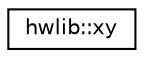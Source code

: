 digraph "Graphical Class Hierarchy"
{
  edge [fontname="Helvetica",fontsize="10",labelfontname="Helvetica",labelfontsize="10"];
  node [fontname="Helvetica",fontsize="10",shape=record];
  rankdir="LR";
  Node0 [label="hwlib::xy",height=0.2,width=0.4,color="black", fillcolor="white", style="filled",URL="$classhwlib_1_1xy.html"];
}
